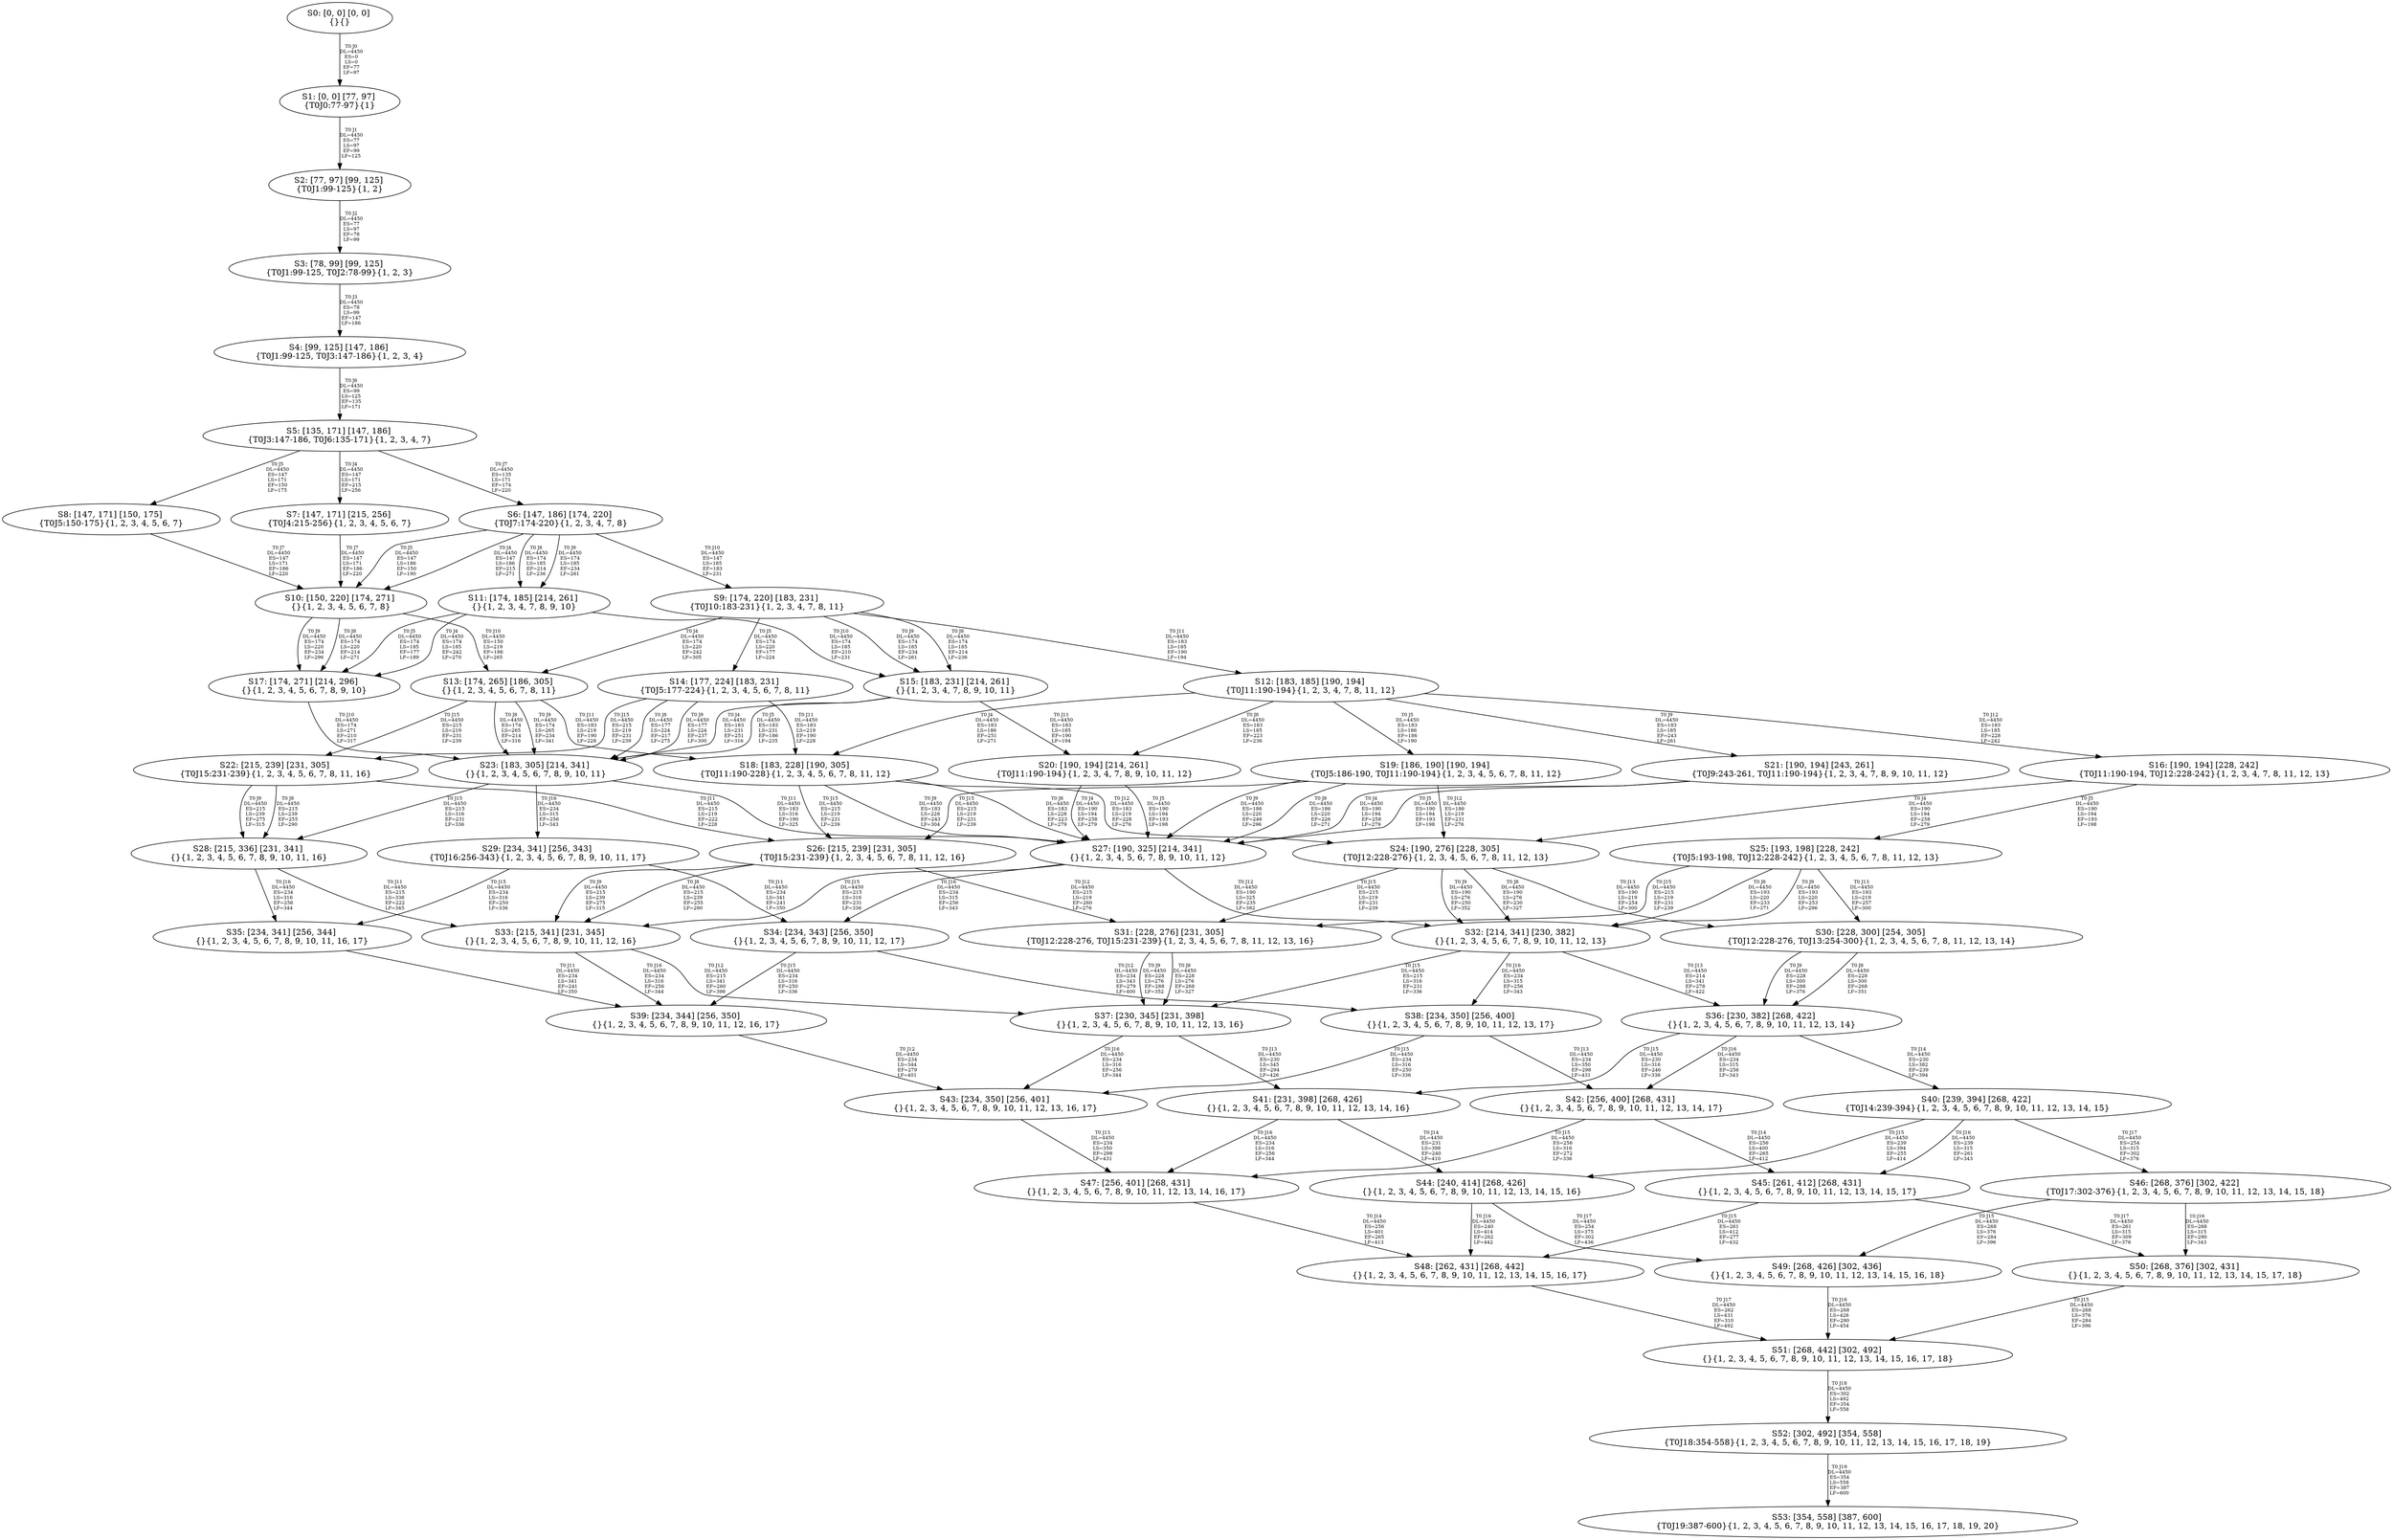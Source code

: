 digraph {
	S0[label="S0: [0, 0] [0, 0] \n{}{}"];
	S1[label="S1: [0, 0] [77, 97] \n{T0J0:77-97}{1}"];
	S2[label="S2: [77, 97] [99, 125] \n{T0J1:99-125}{1, 2}"];
	S3[label="S3: [78, 99] [99, 125] \n{T0J1:99-125, T0J2:78-99}{1, 2, 3}"];
	S4[label="S4: [99, 125] [147, 186] \n{T0J1:99-125, T0J3:147-186}{1, 2, 3, 4}"];
	S5[label="S5: [135, 171] [147, 186] \n{T0J3:147-186, T0J6:135-171}{1, 2, 3, 4, 7}"];
	S6[label="S6: [147, 186] [174, 220] \n{T0J7:174-220}{1, 2, 3, 4, 7, 8}"];
	S7[label="S7: [147, 171] [215, 256] \n{T0J4:215-256}{1, 2, 3, 4, 5, 6, 7}"];
	S8[label="S8: [147, 171] [150, 175] \n{T0J5:150-175}{1, 2, 3, 4, 5, 6, 7}"];
	S9[label="S9: [174, 220] [183, 231] \n{T0J10:183-231}{1, 2, 3, 4, 7, 8, 11}"];
	S10[label="S10: [150, 220] [174, 271] \n{}{1, 2, 3, 4, 5, 6, 7, 8}"];
	S11[label="S11: [174, 185] [214, 261] \n{}{1, 2, 3, 4, 7, 8, 9, 10}"];
	S12[label="S12: [183, 185] [190, 194] \n{T0J11:190-194}{1, 2, 3, 4, 7, 8, 11, 12}"];
	S13[label="S13: [174, 265] [186, 305] \n{}{1, 2, 3, 4, 5, 6, 7, 8, 11}"];
	S14[label="S14: [177, 224] [183, 231] \n{T0J5:177-224}{1, 2, 3, 4, 5, 6, 7, 8, 11}"];
	S15[label="S15: [183, 231] [214, 261] \n{}{1, 2, 3, 4, 7, 8, 9, 10, 11}"];
	S16[label="S16: [190, 194] [228, 242] \n{T0J11:190-194, T0J12:228-242}{1, 2, 3, 4, 7, 8, 11, 12, 13}"];
	S17[label="S17: [174, 271] [214, 296] \n{}{1, 2, 3, 4, 5, 6, 7, 8, 9, 10}"];
	S18[label="S18: [183, 228] [190, 305] \n{T0J11:190-228}{1, 2, 3, 4, 5, 6, 7, 8, 11, 12}"];
	S19[label="S19: [186, 190] [190, 194] \n{T0J5:186-190, T0J11:190-194}{1, 2, 3, 4, 5, 6, 7, 8, 11, 12}"];
	S20[label="S20: [190, 194] [214, 261] \n{T0J11:190-194}{1, 2, 3, 4, 7, 8, 9, 10, 11, 12}"];
	S21[label="S21: [190, 194] [243, 261] \n{T0J9:243-261, T0J11:190-194}{1, 2, 3, 4, 7, 8, 9, 10, 11, 12}"];
	S22[label="S22: [215, 239] [231, 305] \n{T0J15:231-239}{1, 2, 3, 4, 5, 6, 7, 8, 11, 16}"];
	S23[label="S23: [183, 305] [214, 341] \n{}{1, 2, 3, 4, 5, 6, 7, 8, 9, 10, 11}"];
	S24[label="S24: [190, 276] [228, 305] \n{T0J12:228-276}{1, 2, 3, 4, 5, 6, 7, 8, 11, 12, 13}"];
	S25[label="S25: [193, 198] [228, 242] \n{T0J5:193-198, T0J12:228-242}{1, 2, 3, 4, 5, 6, 7, 8, 11, 12, 13}"];
	S26[label="S26: [215, 239] [231, 305] \n{T0J15:231-239}{1, 2, 3, 4, 5, 6, 7, 8, 11, 12, 16}"];
	S27[label="S27: [190, 325] [214, 341] \n{}{1, 2, 3, 4, 5, 6, 7, 8, 9, 10, 11, 12}"];
	S28[label="S28: [215, 336] [231, 341] \n{}{1, 2, 3, 4, 5, 6, 7, 8, 9, 10, 11, 16}"];
	S29[label="S29: [234, 341] [256, 343] \n{T0J16:256-343}{1, 2, 3, 4, 5, 6, 7, 8, 9, 10, 11, 17}"];
	S30[label="S30: [228, 300] [254, 305] \n{T0J12:228-276, T0J13:254-300}{1, 2, 3, 4, 5, 6, 7, 8, 11, 12, 13, 14}"];
	S31[label="S31: [228, 276] [231, 305] \n{T0J12:228-276, T0J15:231-239}{1, 2, 3, 4, 5, 6, 7, 8, 11, 12, 13, 16}"];
	S32[label="S32: [214, 341] [230, 382] \n{}{1, 2, 3, 4, 5, 6, 7, 8, 9, 10, 11, 12, 13}"];
	S33[label="S33: [215, 341] [231, 345] \n{}{1, 2, 3, 4, 5, 6, 7, 8, 9, 10, 11, 12, 16}"];
	S34[label="S34: [234, 343] [256, 350] \n{}{1, 2, 3, 4, 5, 6, 7, 8, 9, 10, 11, 12, 17}"];
	S35[label="S35: [234, 341] [256, 344] \n{}{1, 2, 3, 4, 5, 6, 7, 8, 9, 10, 11, 16, 17}"];
	S36[label="S36: [230, 382] [268, 422] \n{}{1, 2, 3, 4, 5, 6, 7, 8, 9, 10, 11, 12, 13, 14}"];
	S37[label="S37: [230, 345] [231, 398] \n{}{1, 2, 3, 4, 5, 6, 7, 8, 9, 10, 11, 12, 13, 16}"];
	S38[label="S38: [234, 350] [256, 400] \n{}{1, 2, 3, 4, 5, 6, 7, 8, 9, 10, 11, 12, 13, 17}"];
	S39[label="S39: [234, 344] [256, 350] \n{}{1, 2, 3, 4, 5, 6, 7, 8, 9, 10, 11, 12, 16, 17}"];
	S40[label="S40: [239, 394] [268, 422] \n{T0J14:239-394}{1, 2, 3, 4, 5, 6, 7, 8, 9, 10, 11, 12, 13, 14, 15}"];
	S41[label="S41: [231, 398] [268, 426] \n{}{1, 2, 3, 4, 5, 6, 7, 8, 9, 10, 11, 12, 13, 14, 16}"];
	S42[label="S42: [256, 400] [268, 431] \n{}{1, 2, 3, 4, 5, 6, 7, 8, 9, 10, 11, 12, 13, 14, 17}"];
	S43[label="S43: [234, 350] [256, 401] \n{}{1, 2, 3, 4, 5, 6, 7, 8, 9, 10, 11, 12, 13, 16, 17}"];
	S44[label="S44: [240, 414] [268, 426] \n{}{1, 2, 3, 4, 5, 6, 7, 8, 9, 10, 11, 12, 13, 14, 15, 16}"];
	S45[label="S45: [261, 412] [268, 431] \n{}{1, 2, 3, 4, 5, 6, 7, 8, 9, 10, 11, 12, 13, 14, 15, 17}"];
	S46[label="S46: [268, 376] [302, 422] \n{T0J17:302-376}{1, 2, 3, 4, 5, 6, 7, 8, 9, 10, 11, 12, 13, 14, 15, 18}"];
	S47[label="S47: [256, 401] [268, 431] \n{}{1, 2, 3, 4, 5, 6, 7, 8, 9, 10, 11, 12, 13, 14, 16, 17}"];
	S48[label="S48: [262, 431] [268, 442] \n{}{1, 2, 3, 4, 5, 6, 7, 8, 9, 10, 11, 12, 13, 14, 15, 16, 17}"];
	S49[label="S49: [268, 426] [302, 436] \n{}{1, 2, 3, 4, 5, 6, 7, 8, 9, 10, 11, 12, 13, 14, 15, 16, 18}"];
	S50[label="S50: [268, 376] [302, 431] \n{}{1, 2, 3, 4, 5, 6, 7, 8, 9, 10, 11, 12, 13, 14, 15, 17, 18}"];
	S51[label="S51: [268, 442] [302, 492] \n{}{1, 2, 3, 4, 5, 6, 7, 8, 9, 10, 11, 12, 13, 14, 15, 16, 17, 18}"];
	S52[label="S52: [302, 492] [354, 558] \n{T0J18:354-558}{1, 2, 3, 4, 5, 6, 7, 8, 9, 10, 11, 12, 13, 14, 15, 16, 17, 18, 19}"];
	S53[label="S53: [354, 558] [387, 600] \n{T0J19:387-600}{1, 2, 3, 4, 5, 6, 7, 8, 9, 10, 11, 12, 13, 14, 15, 16, 17, 18, 19, 20}"];
	S0 -> S1[label="T0 J0\nDL=4450\nES=0\nLS=0\nEF=77\nLF=97",fontsize=8];
	S1 -> S2[label="T0 J1\nDL=4450\nES=77\nLS=97\nEF=99\nLF=125",fontsize=8];
	S2 -> S3[label="T0 J2\nDL=4450\nES=77\nLS=97\nEF=78\nLF=99",fontsize=8];
	S3 -> S4[label="T0 J3\nDL=4450\nES=78\nLS=99\nEF=147\nLF=186",fontsize=8];
	S4 -> S5[label="T0 J6\nDL=4450\nES=99\nLS=125\nEF=135\nLF=171",fontsize=8];
	S5 -> S7[label="T0 J4\nDL=4450\nES=147\nLS=171\nEF=215\nLF=256",fontsize=8];
	S5 -> S8[label="T0 J5\nDL=4450\nES=147\nLS=171\nEF=150\nLF=175",fontsize=8];
	S5 -> S6[label="T0 J7\nDL=4450\nES=135\nLS=171\nEF=174\nLF=220",fontsize=8];
	S6 -> S10[label="T0 J4\nDL=4450\nES=147\nLS=186\nEF=215\nLF=271",fontsize=8];
	S6 -> S10[label="T0 J5\nDL=4450\nES=147\nLS=186\nEF=150\nLF=190",fontsize=8];
	S6 -> S11[label="T0 J8\nDL=4450\nES=174\nLS=185\nEF=214\nLF=236",fontsize=8];
	S6 -> S11[label="T0 J9\nDL=4450\nES=174\nLS=185\nEF=234\nLF=261",fontsize=8];
	S6 -> S9[label="T0 J10\nDL=4450\nES=147\nLS=185\nEF=183\nLF=231",fontsize=8];
	S7 -> S10[label="T0 J7\nDL=4450\nES=147\nLS=171\nEF=186\nLF=220",fontsize=8];
	S8 -> S10[label="T0 J7\nDL=4450\nES=147\nLS=171\nEF=186\nLF=220",fontsize=8];
	S9 -> S13[label="T0 J4\nDL=4450\nES=174\nLS=220\nEF=242\nLF=305",fontsize=8];
	S9 -> S14[label="T0 J5\nDL=4450\nES=174\nLS=220\nEF=177\nLF=224",fontsize=8];
	S9 -> S15[label="T0 J8\nDL=4450\nES=174\nLS=185\nEF=214\nLF=236",fontsize=8];
	S9 -> S15[label="T0 J9\nDL=4450\nES=174\nLS=185\nEF=234\nLF=261",fontsize=8];
	S9 -> S12[label="T0 J11\nDL=4450\nES=183\nLS=185\nEF=190\nLF=194",fontsize=8];
	S10 -> S17[label="T0 J8\nDL=4450\nES=174\nLS=220\nEF=214\nLF=271",fontsize=8];
	S10 -> S17[label="T0 J9\nDL=4450\nES=174\nLS=220\nEF=234\nLF=296",fontsize=8];
	S10 -> S13[label="T0 J10\nDL=4450\nES=150\nLS=219\nEF=186\nLF=265",fontsize=8];
	S11 -> S17[label="T0 J4\nDL=4450\nES=174\nLS=185\nEF=242\nLF=270",fontsize=8];
	S11 -> S17[label="T0 J5\nDL=4450\nES=174\nLS=185\nEF=177\nLF=189",fontsize=8];
	S11 -> S15[label="T0 J10\nDL=4450\nES=174\nLS=185\nEF=210\nLF=231",fontsize=8];
	S12 -> S18[label="T0 J4\nDL=4450\nES=183\nLS=186\nEF=251\nLF=271",fontsize=8];
	S12 -> S19[label="T0 J5\nDL=4450\nES=183\nLS=186\nEF=186\nLF=190",fontsize=8];
	S12 -> S20[label="T0 J8\nDL=4450\nES=183\nLS=185\nEF=223\nLF=236",fontsize=8];
	S12 -> S21[label="T0 J9\nDL=4450\nES=183\nLS=185\nEF=243\nLF=261",fontsize=8];
	S12 -> S16[label="T0 J12\nDL=4450\nES=183\nLS=185\nEF=228\nLF=242",fontsize=8];
	S13 -> S23[label="T0 J8\nDL=4450\nES=174\nLS=265\nEF=214\nLF=316",fontsize=8];
	S13 -> S23[label="T0 J9\nDL=4450\nES=174\nLS=265\nEF=234\nLF=341",fontsize=8];
	S13 -> S18[label="T0 J11\nDL=4450\nES=183\nLS=219\nEF=190\nLF=228",fontsize=8];
	S13 -> S22[label="T0 J15\nDL=4450\nES=215\nLS=219\nEF=231\nLF=239",fontsize=8];
	S14 -> S23[label="T0 J8\nDL=4450\nES=177\nLS=224\nEF=217\nLF=275",fontsize=8];
	S14 -> S23[label="T0 J9\nDL=4450\nES=177\nLS=224\nEF=237\nLF=300",fontsize=8];
	S14 -> S18[label="T0 J11\nDL=4450\nES=183\nLS=219\nEF=190\nLF=228",fontsize=8];
	S14 -> S22[label="T0 J15\nDL=4450\nES=215\nLS=219\nEF=231\nLF=239",fontsize=8];
	S15 -> S23[label="T0 J4\nDL=4450\nES=183\nLS=231\nEF=251\nLF=316",fontsize=8];
	S15 -> S23[label="T0 J5\nDL=4450\nES=183\nLS=231\nEF=186\nLF=235",fontsize=8];
	S15 -> S20[label="T0 J11\nDL=4450\nES=183\nLS=185\nEF=190\nLF=194",fontsize=8];
	S16 -> S24[label="T0 J4\nDL=4450\nES=190\nLS=194\nEF=258\nLF=279",fontsize=8];
	S16 -> S25[label="T0 J5\nDL=4450\nES=190\nLS=194\nEF=193\nLF=198",fontsize=8];
	S17 -> S23[label="T0 J10\nDL=4450\nES=174\nLS=271\nEF=210\nLF=317",fontsize=8];
	S18 -> S27[label="T0 J8\nDL=4450\nES=183\nLS=228\nEF=223\nLF=279",fontsize=8];
	S18 -> S27[label="T0 J9\nDL=4450\nES=183\nLS=228\nEF=243\nLF=304",fontsize=8];
	S18 -> S24[label="T0 J12\nDL=4450\nES=183\nLS=219\nEF=228\nLF=276",fontsize=8];
	S18 -> S26[label="T0 J15\nDL=4450\nES=215\nLS=219\nEF=231\nLF=239",fontsize=8];
	S19 -> S27[label="T0 J8\nDL=4450\nES=186\nLS=220\nEF=226\nLF=271",fontsize=8];
	S19 -> S27[label="T0 J9\nDL=4450\nES=186\nLS=220\nEF=246\nLF=296",fontsize=8];
	S19 -> S24[label="T0 J12\nDL=4450\nES=186\nLS=219\nEF=231\nLF=276",fontsize=8];
	S19 -> S26[label="T0 J15\nDL=4450\nES=215\nLS=219\nEF=231\nLF=239",fontsize=8];
	S20 -> S27[label="T0 J4\nDL=4450\nES=190\nLS=194\nEF=258\nLF=279",fontsize=8];
	S20 -> S27[label="T0 J5\nDL=4450\nES=190\nLS=194\nEF=193\nLF=198",fontsize=8];
	S21 -> S27[label="T0 J4\nDL=4450\nES=190\nLS=194\nEF=258\nLF=279",fontsize=8];
	S21 -> S27[label="T0 J5\nDL=4450\nES=190\nLS=194\nEF=193\nLF=198",fontsize=8];
	S22 -> S28[label="T0 J8\nDL=4450\nES=215\nLS=239\nEF=255\nLF=290",fontsize=8];
	S22 -> S28[label="T0 J9\nDL=4450\nES=215\nLS=239\nEF=275\nLF=315",fontsize=8];
	S22 -> S26[label="T0 J11\nDL=4450\nES=215\nLS=219\nEF=222\nLF=228",fontsize=8];
	S23 -> S27[label="T0 J11\nDL=4450\nES=183\nLS=316\nEF=190\nLF=325",fontsize=8];
	S23 -> S28[label="T0 J15\nDL=4450\nES=215\nLS=316\nEF=231\nLF=336",fontsize=8];
	S23 -> S29[label="T0 J16\nDL=4450\nES=234\nLS=315\nEF=256\nLF=343",fontsize=8];
	S24 -> S32[label="T0 J8\nDL=4450\nES=190\nLS=276\nEF=230\nLF=327",fontsize=8];
	S24 -> S32[label="T0 J9\nDL=4450\nES=190\nLS=276\nEF=250\nLF=352",fontsize=8];
	S24 -> S30[label="T0 J13\nDL=4450\nES=190\nLS=219\nEF=254\nLF=300",fontsize=8];
	S24 -> S31[label="T0 J15\nDL=4450\nES=215\nLS=219\nEF=231\nLF=239",fontsize=8];
	S25 -> S32[label="T0 J8\nDL=4450\nES=193\nLS=220\nEF=233\nLF=271",fontsize=8];
	S25 -> S32[label="T0 J9\nDL=4450\nES=193\nLS=220\nEF=253\nLF=296",fontsize=8];
	S25 -> S30[label="T0 J13\nDL=4450\nES=193\nLS=219\nEF=257\nLF=300",fontsize=8];
	S25 -> S31[label="T0 J15\nDL=4450\nES=215\nLS=219\nEF=231\nLF=239",fontsize=8];
	S26 -> S33[label="T0 J8\nDL=4450\nES=215\nLS=239\nEF=255\nLF=290",fontsize=8];
	S26 -> S33[label="T0 J9\nDL=4450\nES=215\nLS=239\nEF=275\nLF=315",fontsize=8];
	S26 -> S31[label="T0 J12\nDL=4450\nES=215\nLS=219\nEF=260\nLF=276",fontsize=8];
	S27 -> S32[label="T0 J12\nDL=4450\nES=190\nLS=325\nEF=235\nLF=382",fontsize=8];
	S27 -> S33[label="T0 J15\nDL=4450\nES=215\nLS=316\nEF=231\nLF=336",fontsize=8];
	S27 -> S34[label="T0 J16\nDL=4450\nES=234\nLS=315\nEF=256\nLF=343",fontsize=8];
	S28 -> S33[label="T0 J11\nDL=4450\nES=215\nLS=336\nEF=222\nLF=345",fontsize=8];
	S28 -> S35[label="T0 J16\nDL=4450\nES=234\nLS=316\nEF=256\nLF=344",fontsize=8];
	S29 -> S34[label="T0 J11\nDL=4450\nES=234\nLS=341\nEF=241\nLF=350",fontsize=8];
	S29 -> S35[label="T0 J15\nDL=4450\nES=234\nLS=316\nEF=250\nLF=336",fontsize=8];
	S30 -> S36[label="T0 J8\nDL=4450\nES=228\nLS=300\nEF=268\nLF=351",fontsize=8];
	S30 -> S36[label="T0 J9\nDL=4450\nES=228\nLS=300\nEF=288\nLF=376",fontsize=8];
	S31 -> S37[label="T0 J8\nDL=4450\nES=228\nLS=276\nEF=268\nLF=327",fontsize=8];
	S31 -> S37[label="T0 J9\nDL=4450\nES=228\nLS=276\nEF=288\nLF=352",fontsize=8];
	S32 -> S36[label="T0 J13\nDL=4450\nES=214\nLS=341\nEF=278\nLF=422",fontsize=8];
	S32 -> S37[label="T0 J15\nDL=4450\nES=215\nLS=316\nEF=231\nLF=336",fontsize=8];
	S32 -> S38[label="T0 J16\nDL=4450\nES=234\nLS=315\nEF=256\nLF=343",fontsize=8];
	S33 -> S37[label="T0 J12\nDL=4450\nES=215\nLS=341\nEF=260\nLF=398",fontsize=8];
	S33 -> S39[label="T0 J16\nDL=4450\nES=234\nLS=316\nEF=256\nLF=344",fontsize=8];
	S34 -> S38[label="T0 J12\nDL=4450\nES=234\nLS=343\nEF=279\nLF=400",fontsize=8];
	S34 -> S39[label="T0 J15\nDL=4450\nES=234\nLS=316\nEF=250\nLF=336",fontsize=8];
	S35 -> S39[label="T0 J11\nDL=4450\nES=234\nLS=341\nEF=241\nLF=350",fontsize=8];
	S36 -> S40[label="T0 J14\nDL=4450\nES=230\nLS=382\nEF=239\nLF=394",fontsize=8];
	S36 -> S41[label="T0 J15\nDL=4450\nES=230\nLS=316\nEF=246\nLF=336",fontsize=8];
	S36 -> S42[label="T0 J16\nDL=4450\nES=234\nLS=315\nEF=256\nLF=343",fontsize=8];
	S37 -> S41[label="T0 J13\nDL=4450\nES=230\nLS=345\nEF=294\nLF=426",fontsize=8];
	S37 -> S43[label="T0 J16\nDL=4450\nES=234\nLS=316\nEF=256\nLF=344",fontsize=8];
	S38 -> S42[label="T0 J13\nDL=4450\nES=234\nLS=350\nEF=298\nLF=431",fontsize=8];
	S38 -> S43[label="T0 J15\nDL=4450\nES=234\nLS=316\nEF=250\nLF=336",fontsize=8];
	S39 -> S43[label="T0 J12\nDL=4450\nES=234\nLS=344\nEF=279\nLF=401",fontsize=8];
	S40 -> S44[label="T0 J15\nDL=4450\nES=239\nLS=394\nEF=255\nLF=414",fontsize=8];
	S40 -> S45[label="T0 J16\nDL=4450\nES=239\nLS=315\nEF=261\nLF=343",fontsize=8];
	S40 -> S46[label="T0 J17\nDL=4450\nES=254\nLS=315\nEF=302\nLF=376",fontsize=8];
	S41 -> S44[label="T0 J14\nDL=4450\nES=231\nLS=398\nEF=240\nLF=410",fontsize=8];
	S41 -> S47[label="T0 J16\nDL=4450\nES=234\nLS=316\nEF=256\nLF=344",fontsize=8];
	S42 -> S45[label="T0 J14\nDL=4450\nES=256\nLS=400\nEF=265\nLF=412",fontsize=8];
	S42 -> S47[label="T0 J15\nDL=4450\nES=256\nLS=316\nEF=272\nLF=336",fontsize=8];
	S43 -> S47[label="T0 J13\nDL=4450\nES=234\nLS=350\nEF=298\nLF=431",fontsize=8];
	S44 -> S48[label="T0 J16\nDL=4450\nES=240\nLS=414\nEF=262\nLF=442",fontsize=8];
	S44 -> S49[label="T0 J17\nDL=4450\nES=254\nLS=375\nEF=302\nLF=436",fontsize=8];
	S45 -> S48[label="T0 J15\nDL=4450\nES=261\nLS=412\nEF=277\nLF=432",fontsize=8];
	S45 -> S50[label="T0 J17\nDL=4450\nES=261\nLS=315\nEF=309\nLF=376",fontsize=8];
	S46 -> S49[label="T0 J15\nDL=4450\nES=268\nLS=376\nEF=284\nLF=396",fontsize=8];
	S46 -> S50[label="T0 J16\nDL=4450\nES=268\nLS=315\nEF=290\nLF=343",fontsize=8];
	S47 -> S48[label="T0 J14\nDL=4450\nES=256\nLS=401\nEF=265\nLF=413",fontsize=8];
	S48 -> S51[label="T0 J17\nDL=4450\nES=262\nLS=431\nEF=310\nLF=492",fontsize=8];
	S49 -> S51[label="T0 J16\nDL=4450\nES=268\nLS=426\nEF=290\nLF=454",fontsize=8];
	S50 -> S51[label="T0 J15\nDL=4450\nES=268\nLS=376\nEF=284\nLF=396",fontsize=8];
	S51 -> S52[label="T0 J18\nDL=4450\nES=302\nLS=492\nEF=354\nLF=558",fontsize=8];
	S52 -> S53[label="T0 J19\nDL=4450\nES=354\nLS=558\nEF=387\nLF=600",fontsize=8];
}

